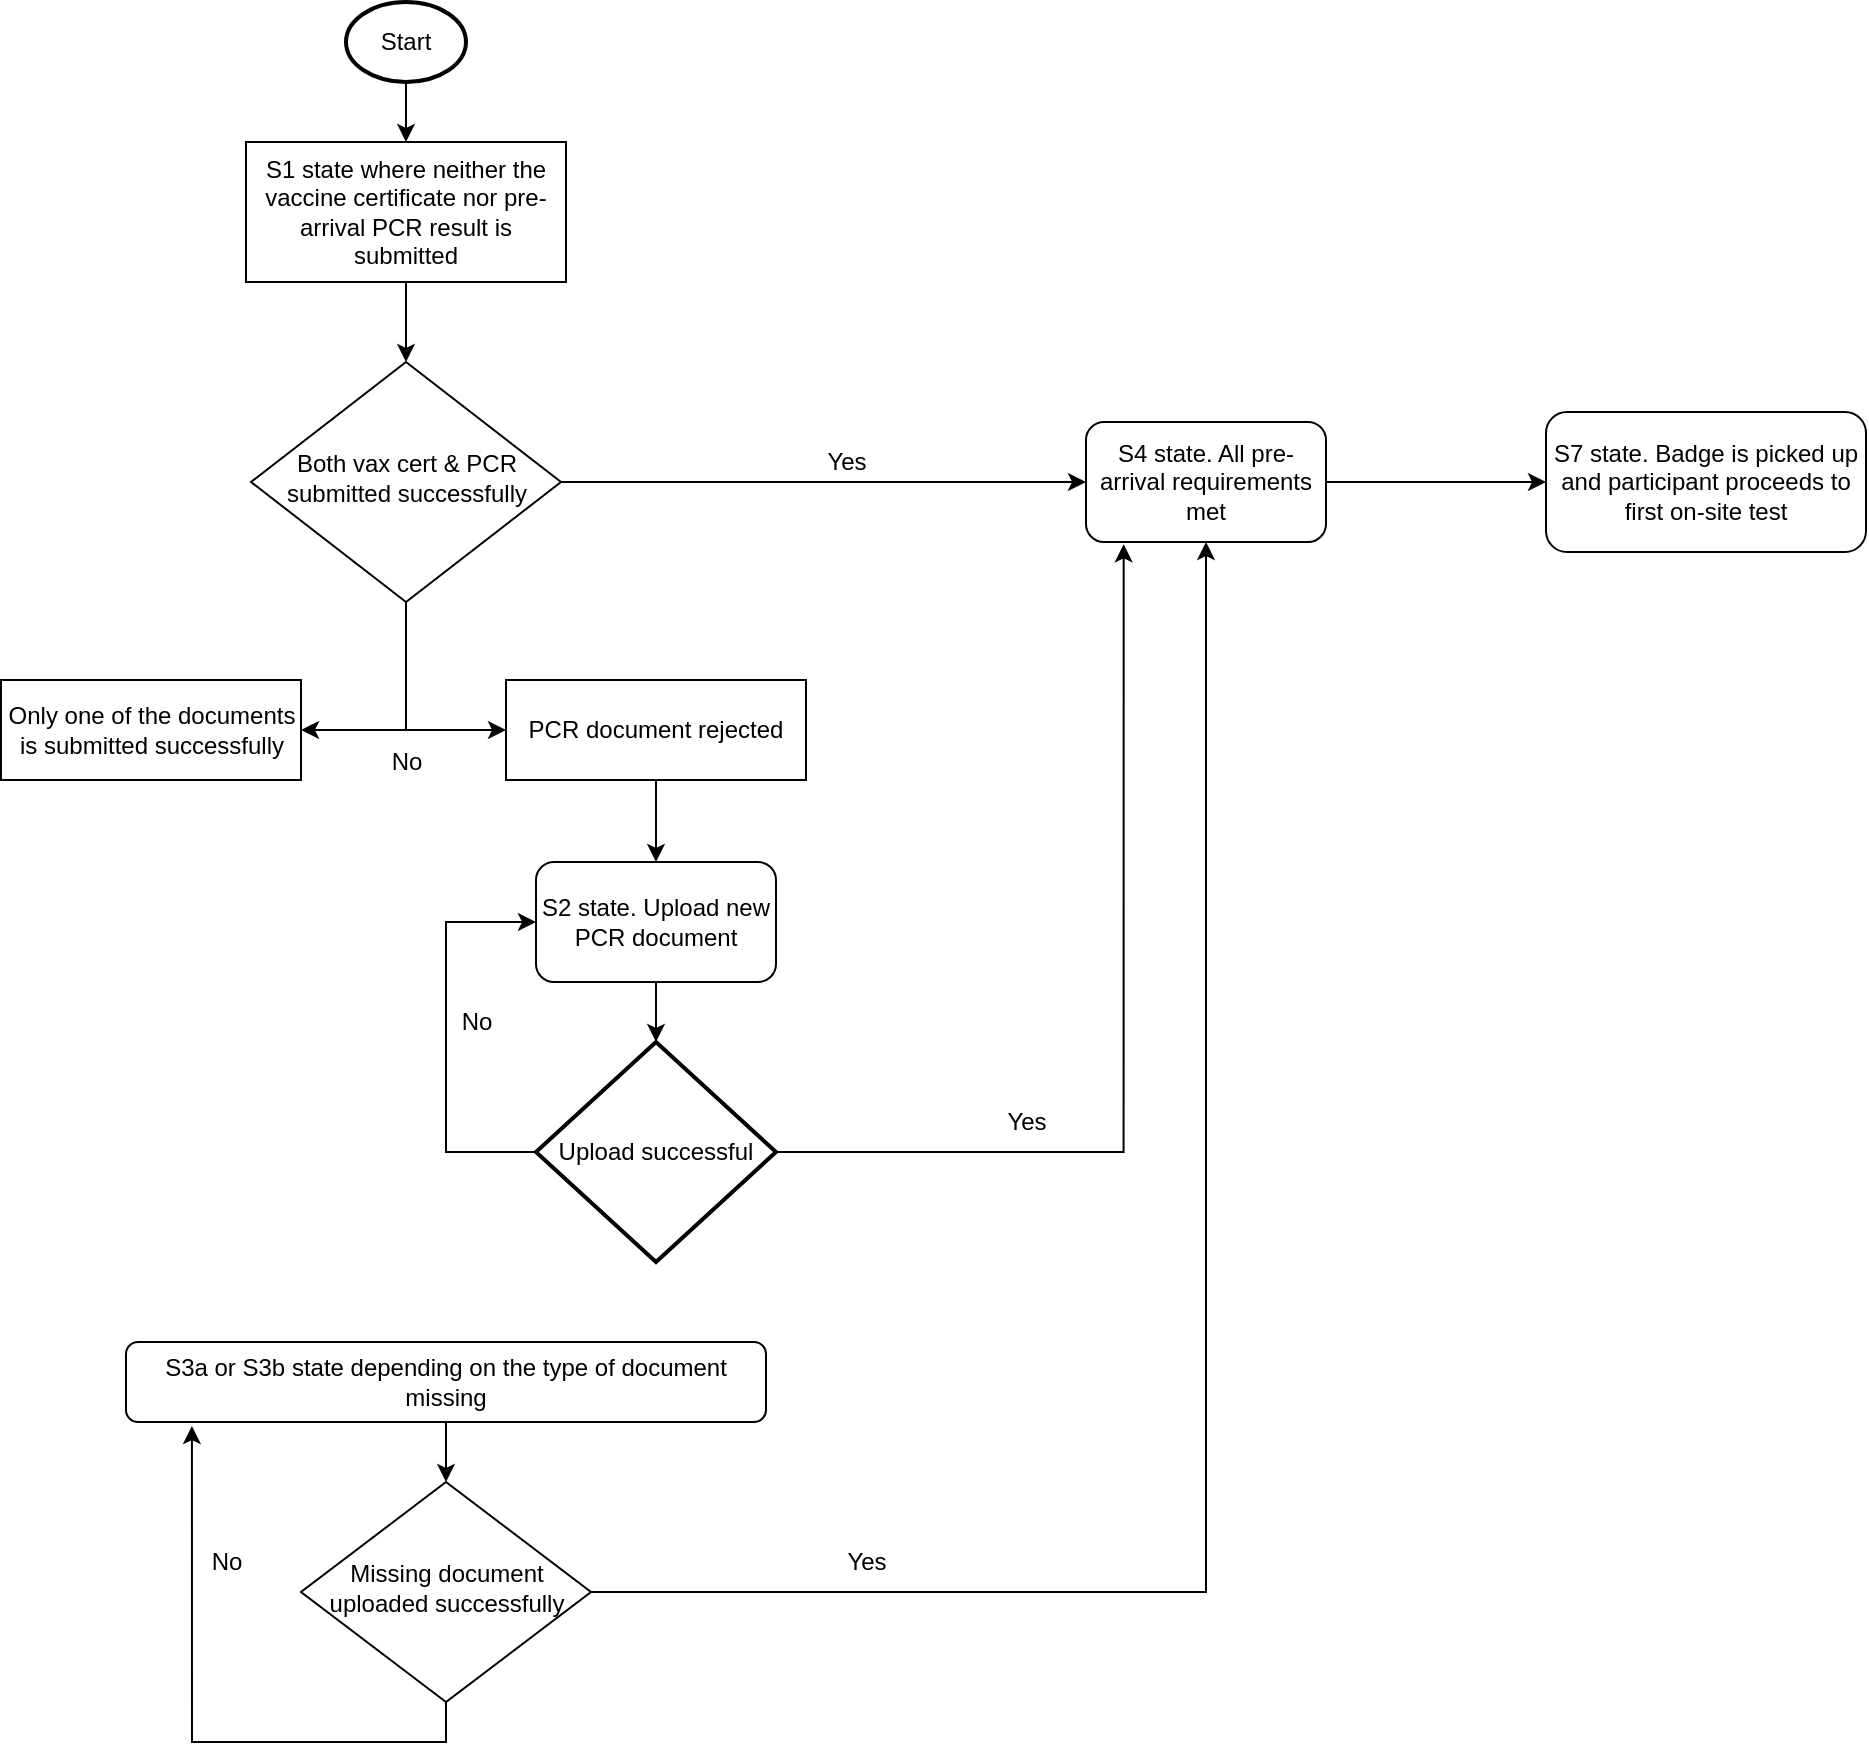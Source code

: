 <mxfile version="14.6.11" type="github">
  <diagram id="C5RBs43oDa-KdzZeNtuy" name="Page-1">
    <mxGraphModel dx="1694" dy="1056" grid="1" gridSize="10" guides="1" tooltips="1" connect="1" arrows="1" fold="1" page="1" pageScale="1" pageWidth="583" pageHeight="827" math="0" shadow="0">
      <root>
        <mxCell id="WIyWlLk6GJQsqaUBKTNV-0" />
        <mxCell id="WIyWlLk6GJQsqaUBKTNV-1" parent="WIyWlLk6GJQsqaUBKTNV-0" />
        <mxCell id="WIyWlLk6GJQsqaUBKTNV-3" value="Only one of the documents is submitted successfully" style="rounded=0;whiteSpace=wrap;html=1;fontSize=12;glass=0;strokeWidth=1;shadow=0;" parent="WIyWlLk6GJQsqaUBKTNV-1" vertex="1">
          <mxGeometry x="117.5" y="389" width="150" height="50" as="geometry" />
        </mxCell>
        <mxCell id="kkBGDYYdDlyMSQgDSRYE-43" style="edgeStyle=orthogonalEdgeStyle;rounded=0;orthogonalLoop=1;jettySize=auto;html=1;exitX=0.5;exitY=1;exitDx=0;exitDy=0;entryX=1;entryY=0.5;entryDx=0;entryDy=0;" edge="1" parent="WIyWlLk6GJQsqaUBKTNV-1" source="WIyWlLk6GJQsqaUBKTNV-6" target="WIyWlLk6GJQsqaUBKTNV-3">
          <mxGeometry relative="1" as="geometry" />
        </mxCell>
        <mxCell id="kkBGDYYdDlyMSQgDSRYE-45" style="edgeStyle=orthogonalEdgeStyle;rounded=0;orthogonalLoop=1;jettySize=auto;html=1;exitX=0.5;exitY=1;exitDx=0;exitDy=0;entryX=0;entryY=0.5;entryDx=0;entryDy=0;" edge="1" parent="WIyWlLk6GJQsqaUBKTNV-1" source="WIyWlLk6GJQsqaUBKTNV-6" target="kkBGDYYdDlyMSQgDSRYE-34">
          <mxGeometry relative="1" as="geometry" />
        </mxCell>
        <mxCell id="kkBGDYYdDlyMSQgDSRYE-56" style="edgeStyle=orthogonalEdgeStyle;rounded=0;orthogonalLoop=1;jettySize=auto;html=1;exitX=1;exitY=0.5;exitDx=0;exitDy=0;entryX=0;entryY=0.5;entryDx=0;entryDy=0;" edge="1" parent="WIyWlLk6GJQsqaUBKTNV-1" source="WIyWlLk6GJQsqaUBKTNV-6" target="kkBGDYYdDlyMSQgDSRYE-6">
          <mxGeometry relative="1" as="geometry" />
        </mxCell>
        <mxCell id="WIyWlLk6GJQsqaUBKTNV-6" value="Both vax cert &amp;amp; PCR submitted successfully" style="rhombus;whiteSpace=wrap;html=1;shadow=0;fontFamily=Helvetica;fontSize=12;align=center;strokeWidth=1;spacing=6;spacingTop=-4;" parent="WIyWlLk6GJQsqaUBKTNV-1" vertex="1">
          <mxGeometry x="242.5" y="230" width="155" height="120" as="geometry" />
        </mxCell>
        <mxCell id="WIyWlLk6GJQsqaUBKTNV-12" value="S7 state. Badge is picked up and participant proceeds to first on-site test" style="rounded=1;whiteSpace=wrap;html=1;fontSize=12;glass=0;strokeWidth=1;shadow=0;" parent="WIyWlLk6GJQsqaUBKTNV-1" vertex="1">
          <mxGeometry x="890" y="255" width="160" height="70" as="geometry" />
        </mxCell>
        <mxCell id="kkBGDYYdDlyMSQgDSRYE-3" style="edgeStyle=orthogonalEdgeStyle;rounded=0;orthogonalLoop=1;jettySize=auto;html=1;exitX=0.5;exitY=1;exitDx=0;exitDy=0;exitPerimeter=0;entryX=0.5;entryY=0;entryDx=0;entryDy=0;" edge="1" parent="WIyWlLk6GJQsqaUBKTNV-1" source="kkBGDYYdDlyMSQgDSRYE-1" target="kkBGDYYdDlyMSQgDSRYE-2">
          <mxGeometry relative="1" as="geometry" />
        </mxCell>
        <mxCell id="kkBGDYYdDlyMSQgDSRYE-1" value="Start" style="strokeWidth=2;html=1;shape=mxgraph.flowchart.start_1;whiteSpace=wrap;" vertex="1" parent="WIyWlLk6GJQsqaUBKTNV-1">
          <mxGeometry x="290" y="50" width="60" height="40" as="geometry" />
        </mxCell>
        <mxCell id="kkBGDYYdDlyMSQgDSRYE-39" style="edgeStyle=orthogonalEdgeStyle;rounded=0;orthogonalLoop=1;jettySize=auto;html=1;exitX=0.5;exitY=1;exitDx=0;exitDy=0;" edge="1" parent="WIyWlLk6GJQsqaUBKTNV-1" source="kkBGDYYdDlyMSQgDSRYE-2" target="WIyWlLk6GJQsqaUBKTNV-6">
          <mxGeometry relative="1" as="geometry" />
        </mxCell>
        <mxCell id="kkBGDYYdDlyMSQgDSRYE-2" value="S1 state where neither the vaccine certificate nor pre-arrival PCR result is submitted" style="rounded=0;whiteSpace=wrap;html=1;" vertex="1" parent="WIyWlLk6GJQsqaUBKTNV-1">
          <mxGeometry x="240" y="120" width="160" height="70" as="geometry" />
        </mxCell>
        <mxCell id="kkBGDYYdDlyMSQgDSRYE-15" style="edgeStyle=orthogonalEdgeStyle;rounded=0;orthogonalLoop=1;jettySize=auto;html=1;exitX=1;exitY=0.5;exitDx=0;exitDy=0;entryX=0;entryY=0.5;entryDx=0;entryDy=0;" edge="1" parent="WIyWlLk6GJQsqaUBKTNV-1" source="kkBGDYYdDlyMSQgDSRYE-6" target="WIyWlLk6GJQsqaUBKTNV-12">
          <mxGeometry relative="1" as="geometry" />
        </mxCell>
        <mxCell id="kkBGDYYdDlyMSQgDSRYE-6" value="S4 state. All pre-arrival requirements met" style="rounded=1;whiteSpace=wrap;html=1;" vertex="1" parent="WIyWlLk6GJQsqaUBKTNV-1">
          <mxGeometry x="660" y="260" width="120" height="60" as="geometry" />
        </mxCell>
        <mxCell id="kkBGDYYdDlyMSQgDSRYE-28" style="edgeStyle=orthogonalEdgeStyle;rounded=0;orthogonalLoop=1;jettySize=auto;html=1;exitX=0.5;exitY=1;exitDx=0;exitDy=0;entryX=0.5;entryY=0;entryDx=0;entryDy=0;" edge="1" parent="WIyWlLk6GJQsqaUBKTNV-1" source="kkBGDYYdDlyMSQgDSRYE-16" target="kkBGDYYdDlyMSQgDSRYE-18">
          <mxGeometry relative="1" as="geometry" />
        </mxCell>
        <mxCell id="kkBGDYYdDlyMSQgDSRYE-16" value="S3a or S3b state depending on the type of document missing" style="rounded=1;whiteSpace=wrap;html=1;fontSize=12;glass=0;strokeWidth=1;shadow=0;" vertex="1" parent="WIyWlLk6GJQsqaUBKTNV-1">
          <mxGeometry x="180" y="720" width="320" height="40" as="geometry" />
        </mxCell>
        <mxCell id="kkBGDYYdDlyMSQgDSRYE-25" style="edgeStyle=orthogonalEdgeStyle;rounded=0;orthogonalLoop=1;jettySize=auto;html=1;exitX=1;exitY=0.5;exitDx=0;exitDy=0;entryX=0.5;entryY=1;entryDx=0;entryDy=0;" edge="1" parent="WIyWlLk6GJQsqaUBKTNV-1" source="kkBGDYYdDlyMSQgDSRYE-18" target="kkBGDYYdDlyMSQgDSRYE-6">
          <mxGeometry relative="1" as="geometry" />
        </mxCell>
        <mxCell id="kkBGDYYdDlyMSQgDSRYE-29" style="edgeStyle=orthogonalEdgeStyle;rounded=0;orthogonalLoop=1;jettySize=auto;html=1;exitX=0.5;exitY=1;exitDx=0;exitDy=0;entryX=0.103;entryY=1.05;entryDx=0;entryDy=0;entryPerimeter=0;" edge="1" parent="WIyWlLk6GJQsqaUBKTNV-1" source="kkBGDYYdDlyMSQgDSRYE-18" target="kkBGDYYdDlyMSQgDSRYE-16">
          <mxGeometry relative="1" as="geometry" />
        </mxCell>
        <mxCell id="kkBGDYYdDlyMSQgDSRYE-18" value="Missing document uploaded successfully" style="rhombus;whiteSpace=wrap;html=1;shadow=0;fontFamily=Helvetica;fontSize=12;align=center;strokeWidth=1;spacing=6;spacingTop=-4;" vertex="1" parent="WIyWlLk6GJQsqaUBKTNV-1">
          <mxGeometry x="267.5" y="790" width="145" height="110" as="geometry" />
        </mxCell>
        <mxCell id="kkBGDYYdDlyMSQgDSRYE-26" value="Yes" style="text;html=1;align=center;verticalAlign=middle;resizable=0;points=[];autosize=1;strokeColor=none;" vertex="1" parent="WIyWlLk6GJQsqaUBKTNV-1">
          <mxGeometry x="530" y="820" width="40" height="20" as="geometry" />
        </mxCell>
        <mxCell id="kkBGDYYdDlyMSQgDSRYE-33" value="Yes" style="text;html=1;align=center;verticalAlign=middle;resizable=0;points=[];autosize=1;strokeColor=none;" vertex="1" parent="WIyWlLk6GJQsqaUBKTNV-1">
          <mxGeometry x="520" y="270" width="40" height="20" as="geometry" />
        </mxCell>
        <mxCell id="kkBGDYYdDlyMSQgDSRYE-49" style="edgeStyle=orthogonalEdgeStyle;rounded=0;orthogonalLoop=1;jettySize=auto;html=1;exitX=0.5;exitY=1;exitDx=0;exitDy=0;entryX=0.5;entryY=0;entryDx=0;entryDy=0;" edge="1" parent="WIyWlLk6GJQsqaUBKTNV-1" source="kkBGDYYdDlyMSQgDSRYE-34" target="kkBGDYYdDlyMSQgDSRYE-36">
          <mxGeometry relative="1" as="geometry" />
        </mxCell>
        <mxCell id="kkBGDYYdDlyMSQgDSRYE-34" value="PCR document rejected" style="rounded=0;whiteSpace=wrap;html=1;fontSize=12;glass=0;strokeWidth=1;shadow=0;" vertex="1" parent="WIyWlLk6GJQsqaUBKTNV-1">
          <mxGeometry x="370" y="389" width="150" height="50" as="geometry" />
        </mxCell>
        <mxCell id="kkBGDYYdDlyMSQgDSRYE-53" style="edgeStyle=orthogonalEdgeStyle;rounded=0;orthogonalLoop=1;jettySize=auto;html=1;exitX=0.5;exitY=1;exitDx=0;exitDy=0;entryX=0.5;entryY=0;entryDx=0;entryDy=0;entryPerimeter=0;" edge="1" parent="WIyWlLk6GJQsqaUBKTNV-1" source="kkBGDYYdDlyMSQgDSRYE-36" target="kkBGDYYdDlyMSQgDSRYE-50">
          <mxGeometry relative="1" as="geometry" />
        </mxCell>
        <mxCell id="kkBGDYYdDlyMSQgDSRYE-36" value="S2 state. Upload new PCR document" style="rounded=1;whiteSpace=wrap;html=1;" vertex="1" parent="WIyWlLk6GJQsqaUBKTNV-1">
          <mxGeometry x="385" y="480" width="120" height="60" as="geometry" />
        </mxCell>
        <mxCell id="kkBGDYYdDlyMSQgDSRYE-37" value="No" style="text;html=1;align=center;verticalAlign=middle;resizable=0;points=[];autosize=1;strokeColor=none;" vertex="1" parent="WIyWlLk6GJQsqaUBKTNV-1">
          <mxGeometry x="305" y="420" width="30" height="20" as="geometry" />
        </mxCell>
        <mxCell id="kkBGDYYdDlyMSQgDSRYE-51" style="edgeStyle=orthogonalEdgeStyle;rounded=0;orthogonalLoop=1;jettySize=auto;html=1;exitX=1;exitY=0.5;exitDx=0;exitDy=0;exitPerimeter=0;entryX=0.157;entryY=1.019;entryDx=0;entryDy=0;entryPerimeter=0;" edge="1" parent="WIyWlLk6GJQsqaUBKTNV-1" source="kkBGDYYdDlyMSQgDSRYE-50" target="kkBGDYYdDlyMSQgDSRYE-6">
          <mxGeometry relative="1" as="geometry" />
        </mxCell>
        <mxCell id="kkBGDYYdDlyMSQgDSRYE-54" style="edgeStyle=orthogonalEdgeStyle;rounded=0;orthogonalLoop=1;jettySize=auto;html=1;exitX=0;exitY=0.5;exitDx=0;exitDy=0;exitPerimeter=0;entryX=0;entryY=0.5;entryDx=0;entryDy=0;" edge="1" parent="WIyWlLk6GJQsqaUBKTNV-1" source="kkBGDYYdDlyMSQgDSRYE-50" target="kkBGDYYdDlyMSQgDSRYE-36">
          <mxGeometry relative="1" as="geometry">
            <Array as="points">
              <mxPoint x="340" y="625" />
              <mxPoint x="340" y="510" />
            </Array>
          </mxGeometry>
        </mxCell>
        <mxCell id="kkBGDYYdDlyMSQgDSRYE-50" value="Upload successful" style="strokeWidth=2;html=1;shape=mxgraph.flowchart.decision;whiteSpace=wrap;" vertex="1" parent="WIyWlLk6GJQsqaUBKTNV-1">
          <mxGeometry x="385" y="570" width="120" height="110" as="geometry" />
        </mxCell>
        <mxCell id="kkBGDYYdDlyMSQgDSRYE-52" value="Yes" style="text;html=1;align=center;verticalAlign=middle;resizable=0;points=[];autosize=1;strokeColor=none;" vertex="1" parent="WIyWlLk6GJQsqaUBKTNV-1">
          <mxGeometry x="610" y="600" width="40" height="20" as="geometry" />
        </mxCell>
        <mxCell id="kkBGDYYdDlyMSQgDSRYE-55" value="No" style="text;html=1;align=center;verticalAlign=middle;resizable=0;points=[];autosize=1;strokeColor=none;" vertex="1" parent="WIyWlLk6GJQsqaUBKTNV-1">
          <mxGeometry x="340" y="550" width="30" height="20" as="geometry" />
        </mxCell>
        <mxCell id="kkBGDYYdDlyMSQgDSRYE-57" value="No" style="text;html=1;align=center;verticalAlign=middle;resizable=0;points=[];autosize=1;strokeColor=none;" vertex="1" parent="WIyWlLk6GJQsqaUBKTNV-1">
          <mxGeometry x="215" y="820" width="30" height="20" as="geometry" />
        </mxCell>
      </root>
    </mxGraphModel>
  </diagram>
</mxfile>
